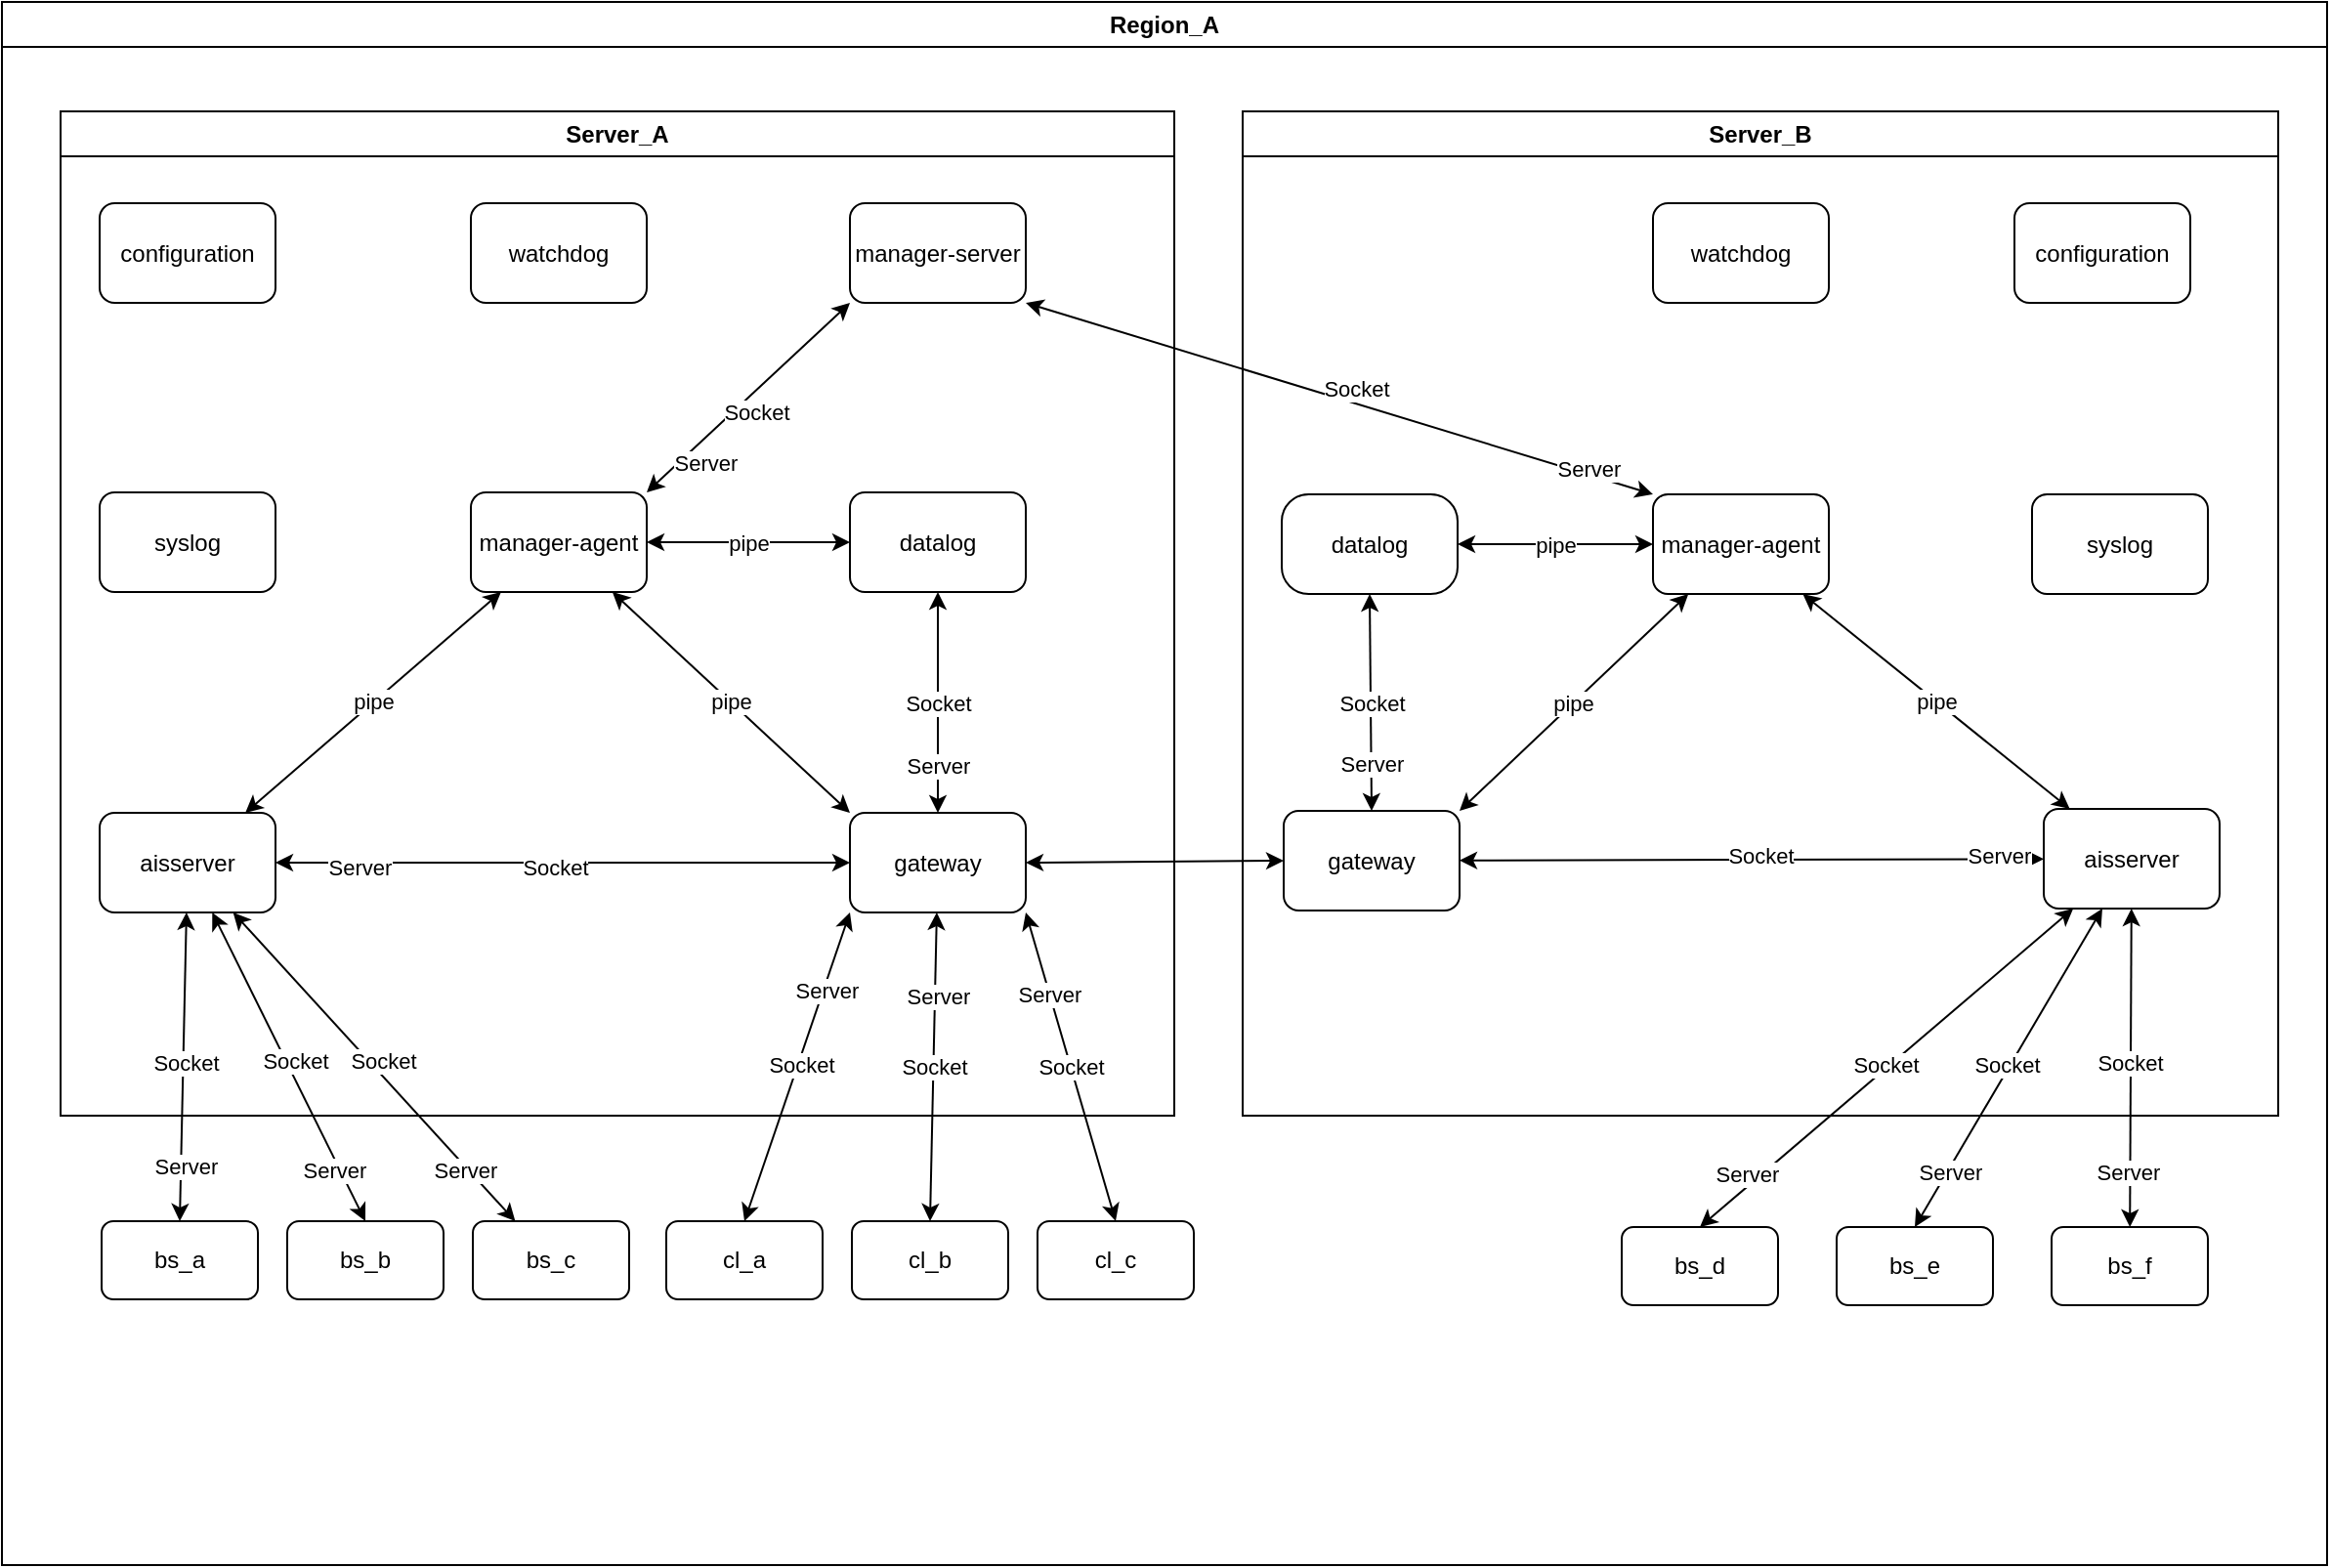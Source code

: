 <mxfile version="24.7.17">
  <diagram id="C5RBs43oDa-KdzZeNtuy" name="Page-1">
    <mxGraphModel dx="3545" dy="908" grid="1" gridSize="10" guides="1" tooltips="1" connect="1" arrows="1" fold="1" page="1" pageScale="1" pageWidth="1169" pageHeight="827" math="0" shadow="0">
      <root>
        <mxCell id="WIyWlLk6GJQsqaUBKTNV-0" />
        <mxCell id="WIyWlLk6GJQsqaUBKTNV-1" parent="WIyWlLk6GJQsqaUBKTNV-0" />
        <mxCell id="W6e_Ra112G-wACPqTDZ2-7" value="Region_A" style="swimlane;whiteSpace=wrap;html=1;" vertex="1" parent="WIyWlLk6GJQsqaUBKTNV-1">
          <mxGeometry x="-1220" y="13" width="1190" height="800" as="geometry" />
        </mxCell>
        <mxCell id="W6e_Ra112G-wACPqTDZ2-8" value="Server_A" style="swimlane;whiteSpace=wrap;html=1;" vertex="1" parent="W6e_Ra112G-wACPqTDZ2-7">
          <mxGeometry x="30" y="56" width="570" height="514" as="geometry" />
        </mxCell>
        <mxCell id="W6e_Ra112G-wACPqTDZ2-10" value="watchdog" style="rounded=1;whiteSpace=wrap;html=1;" vertex="1" parent="W6e_Ra112G-wACPqTDZ2-8">
          <mxGeometry x="210" y="47" width="90" height="51" as="geometry" />
        </mxCell>
        <mxCell id="W6e_Ra112G-wACPqTDZ2-11" value="syslog" style="rounded=1;whiteSpace=wrap;html=1;" vertex="1" parent="W6e_Ra112G-wACPqTDZ2-8">
          <mxGeometry x="20" y="195" width="90" height="51" as="geometry" />
        </mxCell>
        <mxCell id="W6e_Ra112G-wACPqTDZ2-15" value="configuration" style="rounded=1;whiteSpace=wrap;html=1;" vertex="1" parent="W6e_Ra112G-wACPqTDZ2-8">
          <mxGeometry x="20" y="47" width="90" height="51" as="geometry" />
        </mxCell>
        <mxCell id="W6e_Ra112G-wACPqTDZ2-16" value="manager-agent" style="rounded=1;whiteSpace=wrap;html=1;" vertex="1" parent="W6e_Ra112G-wACPqTDZ2-8">
          <mxGeometry x="210" y="195" width="90" height="51" as="geometry" />
        </mxCell>
        <mxCell id="W6e_Ra112G-wACPqTDZ2-17" value="aisserver" style="rounded=1;whiteSpace=wrap;html=1;" vertex="1" parent="W6e_Ra112G-wACPqTDZ2-8">
          <mxGeometry x="20" y="359" width="90" height="51" as="geometry" />
        </mxCell>
        <mxCell id="W6e_Ra112G-wACPqTDZ2-18" value="gateway" style="rounded=1;whiteSpace=wrap;html=1;" vertex="1" parent="W6e_Ra112G-wACPqTDZ2-8">
          <mxGeometry x="404" y="359" width="90" height="51" as="geometry" />
        </mxCell>
        <mxCell id="W6e_Ra112G-wACPqTDZ2-19" value="datalog" style="rounded=1;whiteSpace=wrap;html=1;" vertex="1" parent="W6e_Ra112G-wACPqTDZ2-8">
          <mxGeometry x="404" y="195" width="90" height="51" as="geometry" />
        </mxCell>
        <mxCell id="W6e_Ra112G-wACPqTDZ2-20" value="manager-server" style="rounded=1;whiteSpace=wrap;html=1;" vertex="1" parent="W6e_Ra112G-wACPqTDZ2-8">
          <mxGeometry x="404" y="47" width="90" height="51" as="geometry" />
        </mxCell>
        <mxCell id="W6e_Ra112G-wACPqTDZ2-39" value="" style="endArrow=classic;startArrow=classic;html=1;rounded=0;" edge="1" parent="W6e_Ra112G-wACPqTDZ2-8" source="W6e_Ra112G-wACPqTDZ2-18" target="W6e_Ra112G-wACPqTDZ2-17">
          <mxGeometry width="50" height="50" relative="1" as="geometry">
            <mxPoint x="429" y="347.5" as="sourcePoint" />
            <mxPoint x="479" y="297.5" as="targetPoint" />
            <Array as="points" />
          </mxGeometry>
        </mxCell>
        <mxCell id="W6e_Ra112G-wACPqTDZ2-52" value="Socket" style="edgeLabel;html=1;align=center;verticalAlign=middle;resizable=0;points=[];" vertex="1" connectable="0" parent="W6e_Ra112G-wACPqTDZ2-39">
          <mxGeometry x="0.026" y="2" relative="1" as="geometry">
            <mxPoint as="offset" />
          </mxGeometry>
        </mxCell>
        <mxCell id="W6e_Ra112G-wACPqTDZ2-53" value="Server" style="edgeLabel;html=1;align=center;verticalAlign=middle;resizable=0;points=[];" vertex="1" connectable="0" parent="W6e_Ra112G-wACPqTDZ2-39">
          <mxGeometry x="0.78" y="2" relative="1" as="geometry">
            <mxPoint x="10" as="offset" />
          </mxGeometry>
        </mxCell>
        <mxCell id="W6e_Ra112G-wACPqTDZ2-40" value="Socket" style="endArrow=classic;startArrow=classic;html=1;rounded=0;exitX=0.5;exitY=0;exitDx=0;exitDy=0;entryX=0.5;entryY=1;entryDx=0;entryDy=0;" edge="1" parent="W6e_Ra112G-wACPqTDZ2-8" source="W6e_Ra112G-wACPqTDZ2-18" target="W6e_Ra112G-wACPqTDZ2-19">
          <mxGeometry width="50" height="50" relative="1" as="geometry">
            <mxPoint x="444" y="330" as="sourcePoint" />
            <mxPoint x="494" y="280" as="targetPoint" />
          </mxGeometry>
        </mxCell>
        <mxCell id="W6e_Ra112G-wACPqTDZ2-58" value="Server" style="edgeLabel;html=1;align=center;verticalAlign=middle;resizable=0;points=[];" vertex="1" connectable="0" parent="W6e_Ra112G-wACPqTDZ2-40">
          <mxGeometry x="-0.569" relative="1" as="geometry">
            <mxPoint as="offset" />
          </mxGeometry>
        </mxCell>
        <mxCell id="W6e_Ra112G-wACPqTDZ2-41" value="pipe" style="endArrow=classic;startArrow=classic;html=1;rounded=0;exitX=1;exitY=0.5;exitDx=0;exitDy=0;entryX=0;entryY=0.5;entryDx=0;entryDy=0;" edge="1" parent="W6e_Ra112G-wACPqTDZ2-8" source="W6e_Ra112G-wACPqTDZ2-16" target="W6e_Ra112G-wACPqTDZ2-19">
          <mxGeometry width="50" height="50" relative="1" as="geometry">
            <mxPoint x="430" y="275" as="sourcePoint" />
            <mxPoint x="480" y="225" as="targetPoint" />
          </mxGeometry>
        </mxCell>
        <mxCell id="W6e_Ra112G-wACPqTDZ2-42" value="pipe" style="endArrow=classic;startArrow=classic;html=1;rounded=0;" edge="1" parent="W6e_Ra112G-wACPqTDZ2-8" source="W6e_Ra112G-wACPqTDZ2-17" target="W6e_Ra112G-wACPqTDZ2-16">
          <mxGeometry width="50" height="50" relative="1" as="geometry">
            <mxPoint x="151" y="354" as="sourcePoint" />
            <mxPoint x="201" y="292.25" as="targetPoint" />
          </mxGeometry>
        </mxCell>
        <mxCell id="W6e_Ra112G-wACPqTDZ2-44" value="pipe" style="endArrow=classic;startArrow=classic;html=1;rounded=0;exitX=0;exitY=0;exitDx=0;exitDy=0;" edge="1" parent="W6e_Ra112G-wACPqTDZ2-8" source="W6e_Ra112G-wACPqTDZ2-18" target="W6e_Ra112G-wACPqTDZ2-16">
          <mxGeometry width="50" height="50" relative="1" as="geometry">
            <mxPoint x="420" y="330" as="sourcePoint" />
            <mxPoint x="270" y="300" as="targetPoint" />
          </mxGeometry>
        </mxCell>
        <mxCell id="W6e_Ra112G-wACPqTDZ2-54" value="" style="endArrow=classic;startArrow=classic;html=1;rounded=0;entryX=0;entryY=1;entryDx=0;entryDy=0;exitX=1;exitY=0;exitDx=0;exitDy=0;" edge="1" parent="W6e_Ra112G-wACPqTDZ2-8" source="W6e_Ra112G-wACPqTDZ2-16" target="W6e_Ra112G-wACPqTDZ2-20">
          <mxGeometry width="50" height="50" relative="1" as="geometry">
            <mxPoint x="420" y="281" as="sourcePoint" />
            <mxPoint x="470" y="231" as="targetPoint" />
          </mxGeometry>
        </mxCell>
        <mxCell id="W6e_Ra112G-wACPqTDZ2-55" value="Socket" style="edgeLabel;html=1;align=center;verticalAlign=middle;resizable=0;points=[];" vertex="1" connectable="0" parent="W6e_Ra112G-wACPqTDZ2-54">
          <mxGeometry x="-0.035" y="-7" relative="1" as="geometry">
            <mxPoint x="1" as="offset" />
          </mxGeometry>
        </mxCell>
        <mxCell id="W6e_Ra112G-wACPqTDZ2-57" value="Server" style="edgeLabel;html=1;align=center;verticalAlign=middle;resizable=0;points=[];" vertex="1" connectable="0" parent="W6e_Ra112G-wACPqTDZ2-54">
          <mxGeometry x="-0.703" y="1" relative="1" as="geometry">
            <mxPoint x="15" as="offset" />
          </mxGeometry>
        </mxCell>
        <mxCell id="W6e_Ra112G-wACPqTDZ2-30" value="bs_a" style="rounded=1;whiteSpace=wrap;html=1;" vertex="1" parent="W6e_Ra112G-wACPqTDZ2-7">
          <mxGeometry x="51" y="624" width="80" height="40" as="geometry" />
        </mxCell>
        <mxCell id="W6e_Ra112G-wACPqTDZ2-31" value="bs_b" style="rounded=1;whiteSpace=wrap;html=1;" vertex="1" parent="W6e_Ra112G-wACPqTDZ2-7">
          <mxGeometry x="146" y="624" width="80" height="40" as="geometry" />
        </mxCell>
        <mxCell id="W6e_Ra112G-wACPqTDZ2-32" value="bs_c" style="rounded=1;whiteSpace=wrap;html=1;" vertex="1" parent="W6e_Ra112G-wACPqTDZ2-7">
          <mxGeometry x="241" y="624" width="80" height="40" as="geometry" />
        </mxCell>
        <mxCell id="W6e_Ra112G-wACPqTDZ2-33" value="" style="endArrow=classic;startArrow=classic;html=1;rounded=0;exitX=0.5;exitY=0;exitDx=0;exitDy=0;" edge="1" parent="W6e_Ra112G-wACPqTDZ2-7" source="W6e_Ra112G-wACPqTDZ2-30" target="W6e_Ra112G-wACPqTDZ2-17">
          <mxGeometry width="50" height="50" relative="1" as="geometry">
            <mxPoint x="80" y="520" as="sourcePoint" />
            <mxPoint x="130" y="470" as="targetPoint" />
          </mxGeometry>
        </mxCell>
        <mxCell id="W6e_Ra112G-wACPqTDZ2-46" value="Socket" style="edgeLabel;html=1;align=center;verticalAlign=middle;resizable=0;points=[];" vertex="1" connectable="0" parent="W6e_Ra112G-wACPqTDZ2-33">
          <mxGeometry x="-0.018" y="-1" relative="1" as="geometry">
            <mxPoint y="-4" as="offset" />
          </mxGeometry>
        </mxCell>
        <mxCell id="W6e_Ra112G-wACPqTDZ2-49" value="Server" style="edgeLabel;html=1;align=center;verticalAlign=middle;resizable=0;points=[];" vertex="1" connectable="0" parent="W6e_Ra112G-wACPqTDZ2-33">
          <mxGeometry x="-0.769" y="-2" relative="1" as="geometry">
            <mxPoint y="-10" as="offset" />
          </mxGeometry>
        </mxCell>
        <mxCell id="W6e_Ra112G-wACPqTDZ2-34" value="" style="endArrow=classic;startArrow=classic;html=1;rounded=0;exitX=0.5;exitY=0;exitDx=0;exitDy=0;" edge="1" parent="W6e_Ra112G-wACPqTDZ2-7" source="W6e_Ra112G-wACPqTDZ2-31" target="W6e_Ra112G-wACPqTDZ2-17">
          <mxGeometry width="50" height="50" relative="1" as="geometry">
            <mxPoint x="90" y="600" as="sourcePoint" />
            <mxPoint x="160" y="450" as="targetPoint" />
          </mxGeometry>
        </mxCell>
        <mxCell id="W6e_Ra112G-wACPqTDZ2-47" value="Socket" style="edgeLabel;html=1;align=center;verticalAlign=middle;resizable=0;points=[];" vertex="1" connectable="0" parent="W6e_Ra112G-wACPqTDZ2-34">
          <mxGeometry x="-0.044" y="-1" relative="1" as="geometry">
            <mxPoint y="-6" as="offset" />
          </mxGeometry>
        </mxCell>
        <mxCell id="W6e_Ra112G-wACPqTDZ2-50" value="Server" style="edgeLabel;html=1;align=center;verticalAlign=middle;resizable=0;points=[];" vertex="1" connectable="0" parent="W6e_Ra112G-wACPqTDZ2-34">
          <mxGeometry x="-0.608" y="1" relative="1" as="geometry">
            <mxPoint y="4" as="offset" />
          </mxGeometry>
        </mxCell>
        <mxCell id="W6e_Ra112G-wACPqTDZ2-36" value="" style="endArrow=classic;startArrow=classic;html=1;rounded=0;" edge="1" parent="W6e_Ra112G-wACPqTDZ2-7" source="W6e_Ra112G-wACPqTDZ2-32" target="W6e_Ra112G-wACPqTDZ2-17">
          <mxGeometry width="50" height="50" relative="1" as="geometry">
            <mxPoint x="100" y="610" as="sourcePoint" />
            <mxPoint x="155" y="464" as="targetPoint" />
          </mxGeometry>
        </mxCell>
        <mxCell id="W6e_Ra112G-wACPqTDZ2-48" value="Socket" style="edgeLabel;html=1;align=center;verticalAlign=middle;resizable=0;points=[];" vertex="1" connectable="0" parent="W6e_Ra112G-wACPqTDZ2-36">
          <mxGeometry x="-0.071" y="1" relative="1" as="geometry">
            <mxPoint y="-9" as="offset" />
          </mxGeometry>
        </mxCell>
        <mxCell id="W6e_Ra112G-wACPqTDZ2-51" value="Server" style="edgeLabel;html=1;align=center;verticalAlign=middle;resizable=0;points=[];" vertex="1" connectable="0" parent="W6e_Ra112G-wACPqTDZ2-36">
          <mxGeometry x="-0.652" y="1" relative="1" as="geometry">
            <mxPoint as="offset" />
          </mxGeometry>
        </mxCell>
        <mxCell id="W6e_Ra112G-wACPqTDZ2-59" value="Server_B" style="swimlane;whiteSpace=wrap;html=1;" vertex="1" parent="W6e_Ra112G-wACPqTDZ2-7">
          <mxGeometry x="635" y="56" width="530" height="514" as="geometry" />
        </mxCell>
        <mxCell id="W6e_Ra112G-wACPqTDZ2-60" value="watchdog" style="rounded=1;whiteSpace=wrap;html=1;" vertex="1" parent="W6e_Ra112G-wACPqTDZ2-59">
          <mxGeometry x="210" y="47" width="90" height="51" as="geometry" />
        </mxCell>
        <mxCell id="W6e_Ra112G-wACPqTDZ2-61" value="syslog" style="rounded=1;whiteSpace=wrap;html=1;" vertex="1" parent="W6e_Ra112G-wACPqTDZ2-59">
          <mxGeometry x="404" y="196" width="90" height="51" as="geometry" />
        </mxCell>
        <mxCell id="W6e_Ra112G-wACPqTDZ2-62" value="configuration" style="rounded=1;whiteSpace=wrap;html=1;" vertex="1" parent="W6e_Ra112G-wACPqTDZ2-59">
          <mxGeometry x="395" y="47" width="90" height="51" as="geometry" />
        </mxCell>
        <mxCell id="W6e_Ra112G-wACPqTDZ2-63" value="manager-agent" style="rounded=1;whiteSpace=wrap;html=1;" vertex="1" parent="W6e_Ra112G-wACPqTDZ2-59">
          <mxGeometry x="210" y="196" width="90" height="51" as="geometry" />
        </mxCell>
        <mxCell id="W6e_Ra112G-wACPqTDZ2-64" value="aisserver" style="rounded=1;whiteSpace=wrap;html=1;" vertex="1" parent="W6e_Ra112G-wACPqTDZ2-59">
          <mxGeometry x="410" y="357" width="90" height="51" as="geometry" />
        </mxCell>
        <mxCell id="W6e_Ra112G-wACPqTDZ2-65" value="gateway" style="rounded=1;whiteSpace=wrap;html=1;" vertex="1" parent="W6e_Ra112G-wACPqTDZ2-59">
          <mxGeometry x="21" y="358" width="90" height="51" as="geometry" />
        </mxCell>
        <mxCell id="W6e_Ra112G-wACPqTDZ2-66" value="datalog" style="rounded=1;whiteSpace=wrap;html=1;arcSize=27;" vertex="1" parent="W6e_Ra112G-wACPqTDZ2-59">
          <mxGeometry x="20" y="196" width="90" height="51" as="geometry" />
        </mxCell>
        <mxCell id="W6e_Ra112G-wACPqTDZ2-68" value="" style="endArrow=classic;startArrow=classic;html=1;rounded=0;" edge="1" parent="W6e_Ra112G-wACPqTDZ2-59" source="W6e_Ra112G-wACPqTDZ2-65" target="W6e_Ra112G-wACPqTDZ2-64">
          <mxGeometry width="50" height="50" relative="1" as="geometry">
            <mxPoint x="429" y="347.5" as="sourcePoint" />
            <mxPoint x="479" y="297.5" as="targetPoint" />
            <Array as="points" />
          </mxGeometry>
        </mxCell>
        <mxCell id="W6e_Ra112G-wACPqTDZ2-69" value="Socket" style="edgeLabel;html=1;align=center;verticalAlign=middle;resizable=0;points=[];" vertex="1" connectable="0" parent="W6e_Ra112G-wACPqTDZ2-68">
          <mxGeometry x="0.026" y="2" relative="1" as="geometry">
            <mxPoint as="offset" />
          </mxGeometry>
        </mxCell>
        <mxCell id="W6e_Ra112G-wACPqTDZ2-70" value="Server" style="edgeLabel;html=1;align=center;verticalAlign=middle;resizable=0;points=[];" vertex="1" connectable="0" parent="W6e_Ra112G-wACPqTDZ2-68">
          <mxGeometry x="0.78" y="2" relative="1" as="geometry">
            <mxPoint x="10" as="offset" />
          </mxGeometry>
        </mxCell>
        <mxCell id="W6e_Ra112G-wACPqTDZ2-71" value="Socket" style="endArrow=classic;startArrow=classic;html=1;rounded=0;exitX=0.5;exitY=0;exitDx=0;exitDy=0;entryX=0.5;entryY=1;entryDx=0;entryDy=0;" edge="1" parent="W6e_Ra112G-wACPqTDZ2-59" source="W6e_Ra112G-wACPqTDZ2-65" target="W6e_Ra112G-wACPqTDZ2-66">
          <mxGeometry width="50" height="50" relative="1" as="geometry">
            <mxPoint x="444" y="330" as="sourcePoint" />
            <mxPoint x="494" y="280" as="targetPoint" />
          </mxGeometry>
        </mxCell>
        <mxCell id="W6e_Ra112G-wACPqTDZ2-72" value="Server" style="edgeLabel;html=1;align=center;verticalAlign=middle;resizable=0;points=[];" vertex="1" connectable="0" parent="W6e_Ra112G-wACPqTDZ2-71">
          <mxGeometry x="-0.569" relative="1" as="geometry">
            <mxPoint as="offset" />
          </mxGeometry>
        </mxCell>
        <mxCell id="W6e_Ra112G-wACPqTDZ2-73" value="pipe" style="endArrow=classic;startArrow=classic;html=1;rounded=0;exitX=0;exitY=0.5;exitDx=0;exitDy=0;entryX=1;entryY=0.5;entryDx=0;entryDy=0;" edge="1" parent="W6e_Ra112G-wACPqTDZ2-59" source="W6e_Ra112G-wACPqTDZ2-63" target="W6e_Ra112G-wACPqTDZ2-66">
          <mxGeometry width="50" height="50" relative="1" as="geometry">
            <mxPoint x="430" y="267" as="sourcePoint" />
            <mxPoint x="480" y="217" as="targetPoint" />
          </mxGeometry>
        </mxCell>
        <mxCell id="W6e_Ra112G-wACPqTDZ2-74" value="pipe" style="endArrow=classic;startArrow=classic;html=1;rounded=0;" edge="1" parent="W6e_Ra112G-wACPqTDZ2-59" source="W6e_Ra112G-wACPqTDZ2-64" target="W6e_Ra112G-wACPqTDZ2-63">
          <mxGeometry width="50" height="50" relative="1" as="geometry">
            <mxPoint x="151" y="354" as="sourcePoint" />
            <mxPoint x="201" y="292.25" as="targetPoint" />
          </mxGeometry>
        </mxCell>
        <mxCell id="W6e_Ra112G-wACPqTDZ2-75" value="pipe" style="endArrow=classic;startArrow=classic;html=1;rounded=0;exitX=1;exitY=0;exitDx=0;exitDy=0;" edge="1" parent="W6e_Ra112G-wACPqTDZ2-59" source="W6e_Ra112G-wACPqTDZ2-65" target="W6e_Ra112G-wACPqTDZ2-63">
          <mxGeometry width="50" height="50" relative="1" as="geometry">
            <mxPoint x="420" y="330" as="sourcePoint" />
            <mxPoint x="270" y="300" as="targetPoint" />
          </mxGeometry>
        </mxCell>
        <mxCell id="W6e_Ra112G-wACPqTDZ2-79" value="bs_d" style="rounded=1;whiteSpace=wrap;html=1;" vertex="1" parent="W6e_Ra112G-wACPqTDZ2-7">
          <mxGeometry x="829" y="627" width="80" height="40" as="geometry" />
        </mxCell>
        <mxCell id="W6e_Ra112G-wACPqTDZ2-80" value="bs_e" style="rounded=1;whiteSpace=wrap;html=1;" vertex="1" parent="W6e_Ra112G-wACPqTDZ2-7">
          <mxGeometry x="939" y="627" width="80" height="40" as="geometry" />
        </mxCell>
        <mxCell id="W6e_Ra112G-wACPqTDZ2-81" value="bs_f" style="rounded=1;whiteSpace=wrap;html=1;" vertex="1" parent="W6e_Ra112G-wACPqTDZ2-7">
          <mxGeometry x="1049" y="627" width="80" height="40" as="geometry" />
        </mxCell>
        <mxCell id="W6e_Ra112G-wACPqTDZ2-82" value="" style="endArrow=classic;startArrow=classic;html=1;rounded=0;exitX=0.5;exitY=0;exitDx=0;exitDy=0;" edge="1" parent="W6e_Ra112G-wACPqTDZ2-7" source="W6e_Ra112G-wACPqTDZ2-79" target="W6e_Ra112G-wACPqTDZ2-64">
          <mxGeometry width="50" height="50" relative="1" as="geometry">
            <mxPoint x="680" y="520" as="sourcePoint" />
            <mxPoint x="730" y="470" as="targetPoint" />
          </mxGeometry>
        </mxCell>
        <mxCell id="W6e_Ra112G-wACPqTDZ2-83" value="Socket" style="edgeLabel;html=1;align=center;verticalAlign=middle;resizable=0;points=[];" vertex="1" connectable="0" parent="W6e_Ra112G-wACPqTDZ2-82">
          <mxGeometry x="-0.018" y="-1" relative="1" as="geometry">
            <mxPoint y="-4" as="offset" />
          </mxGeometry>
        </mxCell>
        <mxCell id="W6e_Ra112G-wACPqTDZ2-84" value="Server" style="edgeLabel;html=1;align=center;verticalAlign=middle;resizable=0;points=[];" vertex="1" connectable="0" parent="W6e_Ra112G-wACPqTDZ2-82">
          <mxGeometry x="-0.769" y="-2" relative="1" as="geometry">
            <mxPoint y="-10" as="offset" />
          </mxGeometry>
        </mxCell>
        <mxCell id="W6e_Ra112G-wACPqTDZ2-85" value="" style="endArrow=classic;startArrow=classic;html=1;rounded=0;exitX=0.5;exitY=0;exitDx=0;exitDy=0;" edge="1" parent="W6e_Ra112G-wACPqTDZ2-7" source="W6e_Ra112G-wACPqTDZ2-80" target="W6e_Ra112G-wACPqTDZ2-64">
          <mxGeometry width="50" height="50" relative="1" as="geometry">
            <mxPoint x="690" y="600" as="sourcePoint" />
            <mxPoint x="760" y="450" as="targetPoint" />
          </mxGeometry>
        </mxCell>
        <mxCell id="W6e_Ra112G-wACPqTDZ2-86" value="Socket" style="edgeLabel;html=1;align=center;verticalAlign=middle;resizable=0;points=[];" vertex="1" connectable="0" parent="W6e_Ra112G-wACPqTDZ2-85">
          <mxGeometry x="-0.044" y="-1" relative="1" as="geometry">
            <mxPoint y="-6" as="offset" />
          </mxGeometry>
        </mxCell>
        <mxCell id="W6e_Ra112G-wACPqTDZ2-87" value="Server" style="edgeLabel;html=1;align=center;verticalAlign=middle;resizable=0;points=[];" vertex="1" connectable="0" parent="W6e_Ra112G-wACPqTDZ2-85">
          <mxGeometry x="-0.608" y="1" relative="1" as="geometry">
            <mxPoint y="4" as="offset" />
          </mxGeometry>
        </mxCell>
        <mxCell id="W6e_Ra112G-wACPqTDZ2-88" value="" style="endArrow=classic;startArrow=classic;html=1;rounded=0;" edge="1" parent="W6e_Ra112G-wACPqTDZ2-7" source="W6e_Ra112G-wACPqTDZ2-81" target="W6e_Ra112G-wACPqTDZ2-64">
          <mxGeometry width="50" height="50" relative="1" as="geometry">
            <mxPoint x="700" y="610" as="sourcePoint" />
            <mxPoint x="755" y="464" as="targetPoint" />
          </mxGeometry>
        </mxCell>
        <mxCell id="W6e_Ra112G-wACPqTDZ2-89" value="Socket" style="edgeLabel;html=1;align=center;verticalAlign=middle;resizable=0;points=[];" vertex="1" connectable="0" parent="W6e_Ra112G-wACPqTDZ2-88">
          <mxGeometry x="-0.071" y="1" relative="1" as="geometry">
            <mxPoint y="-9" as="offset" />
          </mxGeometry>
        </mxCell>
        <mxCell id="W6e_Ra112G-wACPqTDZ2-90" value="Server" style="edgeLabel;html=1;align=center;verticalAlign=middle;resizable=0;points=[];" vertex="1" connectable="0" parent="W6e_Ra112G-wACPqTDZ2-88">
          <mxGeometry x="-0.652" y="1" relative="1" as="geometry">
            <mxPoint as="offset" />
          </mxGeometry>
        </mxCell>
        <mxCell id="W6e_Ra112G-wACPqTDZ2-91" value="" style="endArrow=classic;startArrow=classic;html=1;rounded=0;exitX=1;exitY=0.5;exitDx=0;exitDy=0;entryX=0;entryY=0.5;entryDx=0;entryDy=0;" edge="1" parent="W6e_Ra112G-wACPqTDZ2-7" source="W6e_Ra112G-wACPqTDZ2-18" target="W6e_Ra112G-wACPqTDZ2-65">
          <mxGeometry width="50" height="50" relative="1" as="geometry">
            <mxPoint x="600" y="347" as="sourcePoint" />
            <mxPoint x="650" y="297" as="targetPoint" />
          </mxGeometry>
        </mxCell>
        <mxCell id="W6e_Ra112G-wACPqTDZ2-92" value="cl_a" style="rounded=1;whiteSpace=wrap;html=1;" vertex="1" parent="W6e_Ra112G-wACPqTDZ2-7">
          <mxGeometry x="340" y="624" width="80" height="40" as="geometry" />
        </mxCell>
        <mxCell id="W6e_Ra112G-wACPqTDZ2-93" value="cl_b" style="rounded=1;whiteSpace=wrap;html=1;" vertex="1" parent="W6e_Ra112G-wACPqTDZ2-7">
          <mxGeometry x="435" y="624" width="80" height="40" as="geometry" />
        </mxCell>
        <mxCell id="W6e_Ra112G-wACPqTDZ2-94" value="cl_c" style="rounded=1;whiteSpace=wrap;html=1;" vertex="1" parent="W6e_Ra112G-wACPqTDZ2-7">
          <mxGeometry x="530" y="624" width="80" height="40" as="geometry" />
        </mxCell>
        <mxCell id="W6e_Ra112G-wACPqTDZ2-95" value="" style="endArrow=classic;startArrow=classic;html=1;rounded=0;exitX=0.5;exitY=0;exitDx=0;exitDy=0;entryX=0;entryY=1;entryDx=0;entryDy=0;" edge="1" parent="W6e_Ra112G-wACPqTDZ2-7" source="W6e_Ra112G-wACPqTDZ2-92" target="W6e_Ra112G-wACPqTDZ2-18">
          <mxGeometry width="50" height="50" relative="1" as="geometry">
            <mxPoint x="430" y="517" as="sourcePoint" />
            <mxPoint x="480" y="467" as="targetPoint" />
          </mxGeometry>
        </mxCell>
        <mxCell id="W6e_Ra112G-wACPqTDZ2-98" value="Socket" style="edgeLabel;html=1;align=center;verticalAlign=middle;resizable=0;points=[];" vertex="1" connectable="0" parent="W6e_Ra112G-wACPqTDZ2-95">
          <mxGeometry x="0.022" y="-1" relative="1" as="geometry">
            <mxPoint as="offset" />
          </mxGeometry>
        </mxCell>
        <mxCell id="W6e_Ra112G-wACPqTDZ2-101" value="Server" style="edgeLabel;html=1;align=center;verticalAlign=middle;resizable=0;points=[];" vertex="1" connectable="0" parent="W6e_Ra112G-wACPqTDZ2-95">
          <mxGeometry x="0.515" y="-1" relative="1" as="geometry">
            <mxPoint y="1" as="offset" />
          </mxGeometry>
        </mxCell>
        <mxCell id="W6e_Ra112G-wACPqTDZ2-96" value="Socket" style="endArrow=classic;startArrow=classic;html=1;rounded=0;exitX=0.5;exitY=0;exitDx=0;exitDy=0;" edge="1" parent="W6e_Ra112G-wACPqTDZ2-7" source="W6e_Ra112G-wACPqTDZ2-93" target="W6e_Ra112G-wACPqTDZ2-18">
          <mxGeometry width="50" height="50" relative="1" as="geometry">
            <mxPoint x="600" y="347" as="sourcePoint" />
            <mxPoint x="650" y="297" as="targetPoint" />
          </mxGeometry>
        </mxCell>
        <mxCell id="W6e_Ra112G-wACPqTDZ2-102" value="Server" style="edgeLabel;html=1;align=center;verticalAlign=middle;resizable=0;points=[];" vertex="1" connectable="0" parent="W6e_Ra112G-wACPqTDZ2-96">
          <mxGeometry x="0.463" y="-1" relative="1" as="geometry">
            <mxPoint as="offset" />
          </mxGeometry>
        </mxCell>
        <mxCell id="W6e_Ra112G-wACPqTDZ2-97" value="Socket" style="endArrow=classic;startArrow=classic;html=1;rounded=0;exitX=0.5;exitY=0;exitDx=0;exitDy=0;entryX=1;entryY=1;entryDx=0;entryDy=0;" edge="1" parent="W6e_Ra112G-wACPqTDZ2-7" source="W6e_Ra112G-wACPqTDZ2-94" target="W6e_Ra112G-wACPqTDZ2-18">
          <mxGeometry width="50" height="50" relative="1" as="geometry">
            <mxPoint x="600" y="347" as="sourcePoint" />
            <mxPoint x="650" y="297" as="targetPoint" />
          </mxGeometry>
        </mxCell>
        <mxCell id="W6e_Ra112G-wACPqTDZ2-103" value="Server" style="edgeLabel;html=1;align=center;verticalAlign=middle;resizable=0;points=[];" vertex="1" connectable="0" parent="W6e_Ra112G-wACPqTDZ2-97">
          <mxGeometry x="0.473" relative="1" as="geometry">
            <mxPoint as="offset" />
          </mxGeometry>
        </mxCell>
        <mxCell id="W6e_Ra112G-wACPqTDZ2-76" value="" style="endArrow=classic;startArrow=classic;html=1;rounded=0;entryX=1;entryY=1;entryDx=0;entryDy=0;exitX=0;exitY=0;exitDx=0;exitDy=0;" edge="1" parent="W6e_Ra112G-wACPqTDZ2-7" source="W6e_Ra112G-wACPqTDZ2-63" target="W6e_Ra112G-wACPqTDZ2-20">
          <mxGeometry width="50" height="50" relative="1" as="geometry">
            <mxPoint x="1055" y="337" as="sourcePoint" />
            <mxPoint x="1039" y="154" as="targetPoint" />
          </mxGeometry>
        </mxCell>
        <mxCell id="W6e_Ra112G-wACPqTDZ2-77" value="Socket" style="edgeLabel;html=1;align=center;verticalAlign=middle;resizable=0;points=[];" vertex="1" connectable="0" parent="W6e_Ra112G-wACPqTDZ2-76">
          <mxGeometry x="-0.035" y="-7" relative="1" as="geometry">
            <mxPoint x="1" as="offset" />
          </mxGeometry>
        </mxCell>
        <mxCell id="W6e_Ra112G-wACPqTDZ2-78" value="Server" style="edgeLabel;html=1;align=center;verticalAlign=middle;resizable=0;points=[];" vertex="1" connectable="0" parent="W6e_Ra112G-wACPqTDZ2-76">
          <mxGeometry x="-0.703" y="1" relative="1" as="geometry">
            <mxPoint x="15" as="offset" />
          </mxGeometry>
        </mxCell>
      </root>
    </mxGraphModel>
  </diagram>
</mxfile>
